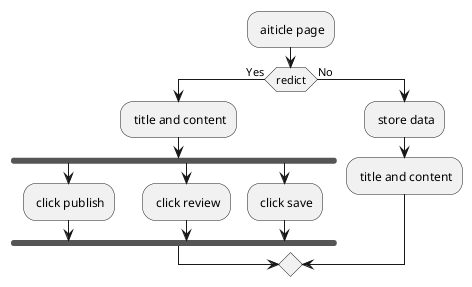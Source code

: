 @startuml

: aiticle page;

if (redict) then(Yes)
    : title and content;
    fork
        : click publish;
    fork again
        : click review;
    fork again
        : click save;
    fork end
else (No)
    : store data;
    : title and content;
endif



@enduml